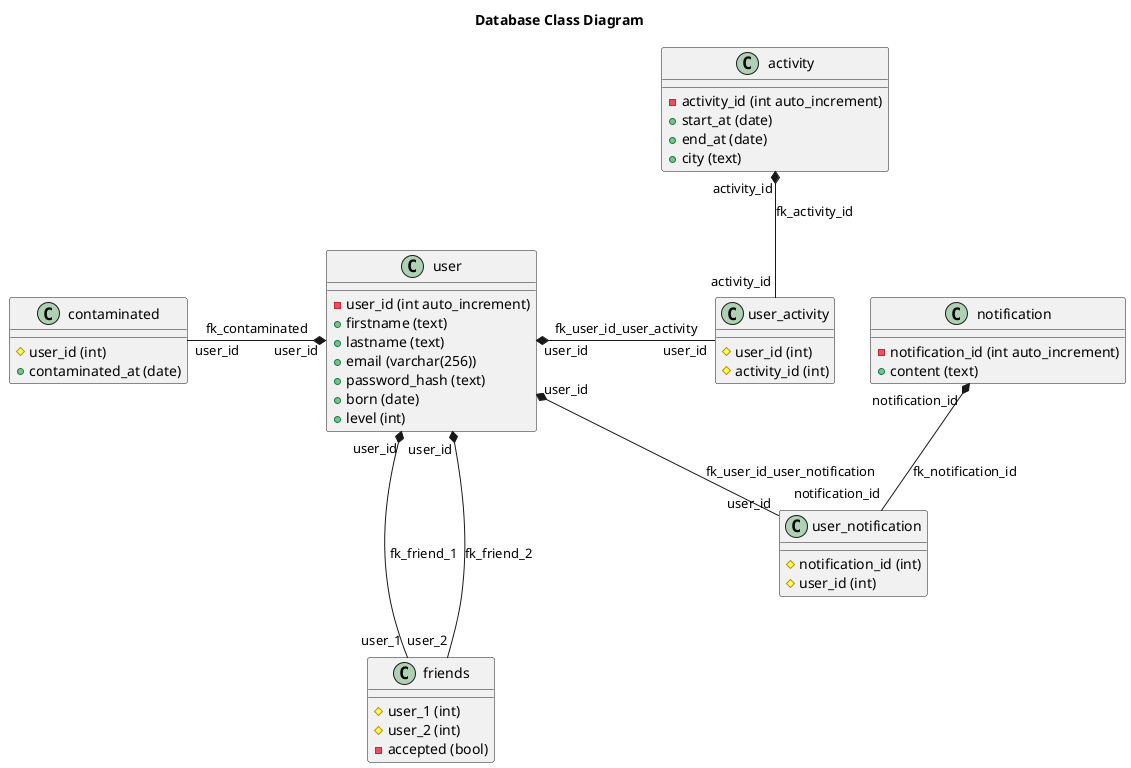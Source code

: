 @startuml

title "Database Class Diagram"

class user {
    - user_id (int auto_increment)
    + firstname (text)
    + lastname (text)
    + email (varchar(256))
    + password_hash (text)
    + born (date)
    + level (int)
}

class contaminated {
    # user_id (int)
    + contaminated_at (date)
}

class activity {
    - activity_id (int auto_increment)
    + start_at (date)
    + end_at (date)
    + city (text)
}

class user_activity {
    # user_id (int)
    # activity_id (int)
}

class friends {
    # user_1 (int)
    # user_2 (int)
    - accepted (bool)
}

class notification {
    - notification_id (int auto_increment)
    + content (text)
}

class user_notification {
    # notification_id (int)
    # user_id (int)
}

user "user_id" *-left- "user_id" contaminated: fk_contaminated
user "user_id" *-right- "user_id" user_activity: fk_user_id_user_activity
activity "activity_id" *-- "activity_id" user_activity: fk_activity_id
user "user_id" *-down-- "user_1" friends: fk_friend_1
user "user_id" *-down-- "user_2" friends: fk_friend_2
user "user_id" *-- "user_id" user_notification: fk_user_id_user_notification
notification "notification_id" *-- "notification_id" user_notification: fk_notification_id

@enduml
